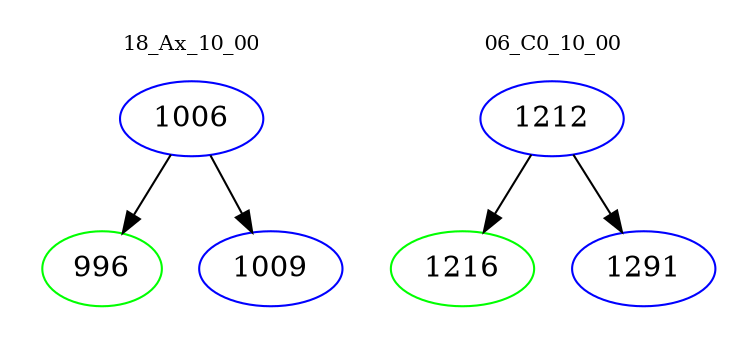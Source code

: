 digraph{
subgraph cluster_0 {
color = white
label = "18_Ax_10_00";
fontsize=10;
T0_1006 [label="1006", color="blue"]
T0_1006 -> T0_996 [color="black"]
T0_996 [label="996", color="green"]
T0_1006 -> T0_1009 [color="black"]
T0_1009 [label="1009", color="blue"]
}
subgraph cluster_1 {
color = white
label = "06_C0_10_00";
fontsize=10;
T1_1212 [label="1212", color="blue"]
T1_1212 -> T1_1216 [color="black"]
T1_1216 [label="1216", color="green"]
T1_1212 -> T1_1291 [color="black"]
T1_1291 [label="1291", color="blue"]
}
}
